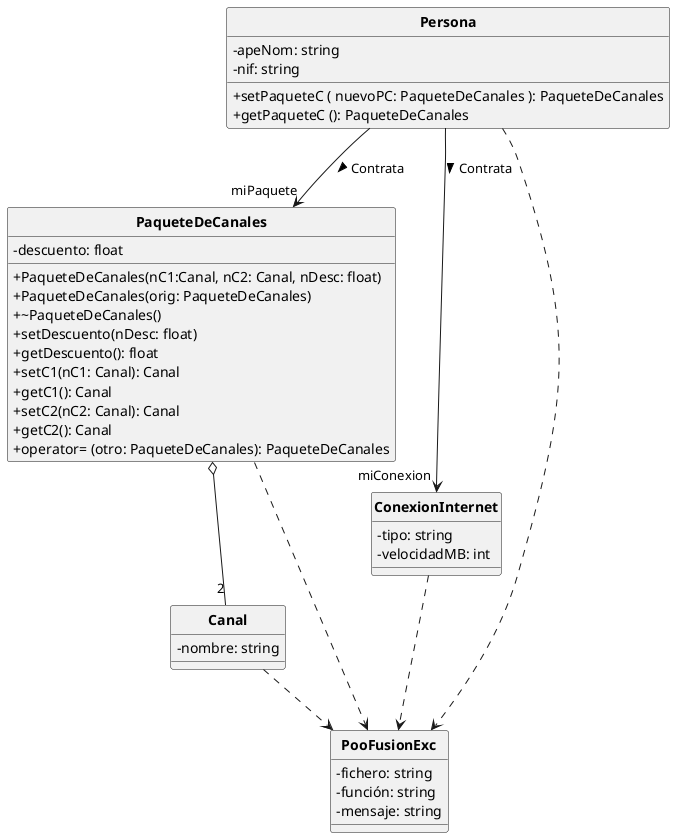 @startuml

hide circle
skinparam classattributeiconsize 0
skinparam classFontStyle bold

class Persona {
 - apeNom: string
 - nif: string
 + setPaqueteC ( nuevoPC: PaqueteDeCanales ): PaqueteDeCanales
 + getPaqueteC (): PaqueteDeCanales
}

class PaqueteDeCanales{
 - descuento: float
 +PaqueteDeCanales(nC1:Canal, nC2: Canal, nDesc: float)
 +PaqueteDeCanales(orig: PaqueteDeCanales)
 +~PaqueteDeCanales()
 +setDescuento(nDesc: float)
 +getDescuento(): float
 +setC1(nC1: Canal): Canal
 +getC1(): Canal
 +setC2(nC2: Canal): Canal
 +getC2(): Canal
 +operator= (otro: PaqueteDeCanales): PaqueteDeCanales
}

class ConexionInternet {
 - tipo: string
 - velocidadMB: int
}

class Canal {
 - nombre: string
}

class PooFusionExc{
 - fichero: string
 - función: string
 - mensaje: string
}

Persona --> "miConexion" ConexionInternet: Contrata >
Persona --> "miPaquete" PaqueteDeCanales: Contrata >
PaqueteDeCanales o-- "2" Canal
Canal ..> PooFusionExc
ConexionInternet ..> PooFusionExc
Persona ..> PooFusionExc
PaqueteDeCanales ..> PooFusionExc

@enduml
